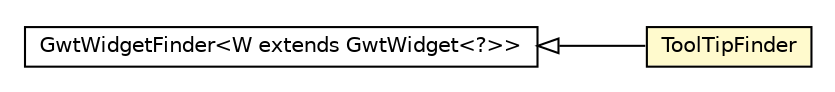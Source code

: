 #!/usr/local/bin/dot
#
# Class diagram 
# Generated by UMLGraph version R5_6-24-gf6e263 (http://www.umlgraph.org/)
#

digraph G {
	edge [fontname="Helvetica",fontsize=10,labelfontname="Helvetica",labelfontsize=10];
	node [fontname="Helvetica",fontsize=10,shape=plaintext];
	nodesep=0.25;
	ranksep=0.5;
	rankdir=LR;
	// org.senchalabs.gwt.gwtdriver.gxt.models.ToolTip.ToolTipFinder
	c487 [label=<<table title="org.senchalabs.gwt.gwtdriver.gxt.models.ToolTip.ToolTipFinder" border="0" cellborder="1" cellspacing="0" cellpadding="2" port="p" bgcolor="lemonChiffon" href="./ToolTip.ToolTipFinder.html">
		<tr><td><table border="0" cellspacing="0" cellpadding="1">
<tr><td align="center" balign="center"> ToolTipFinder </td></tr>
		</table></td></tr>
		</table>>, URL="./ToolTip.ToolTipFinder.html", fontname="Helvetica", fontcolor="black", fontsize=10.0];
	//org.senchalabs.gwt.gwtdriver.gxt.models.ToolTip.ToolTipFinder extends org.senchalabs.gwt.gwtdriver.models.GwtWidgetFinder<org.senchalabs.gwt.gwtdriver.gxt.models.ToolTip>
	c503:p -> c487:p [dir=back,arrowtail=empty];
	// org.senchalabs.gwt.gwtdriver.models.GwtWidgetFinder<W extends org.senchalabs.gwt.gwtdriver.models.GwtWidget<?>>
	c503 [label=<<table title="org.senchalabs.gwt.gwtdriver.models.GwtWidgetFinder" border="0" cellborder="1" cellspacing="0" cellpadding="2" port="p" href="http://java.sun.com/j2se/1.4.2/docs/api/org/senchalabs/gwt/gwtdriver/models/GwtWidgetFinder.html">
		<tr><td><table border="0" cellspacing="0" cellpadding="1">
<tr><td align="center" balign="center"> GwtWidgetFinder&lt;W extends GwtWidget&lt;?&gt;&gt; </td></tr>
		</table></td></tr>
		</table>>, URL="http://java.sun.com/j2se/1.4.2/docs/api/org/senchalabs/gwt/gwtdriver/models/GwtWidgetFinder.html", fontname="Helvetica", fontcolor="black", fontsize=10.0];
}

